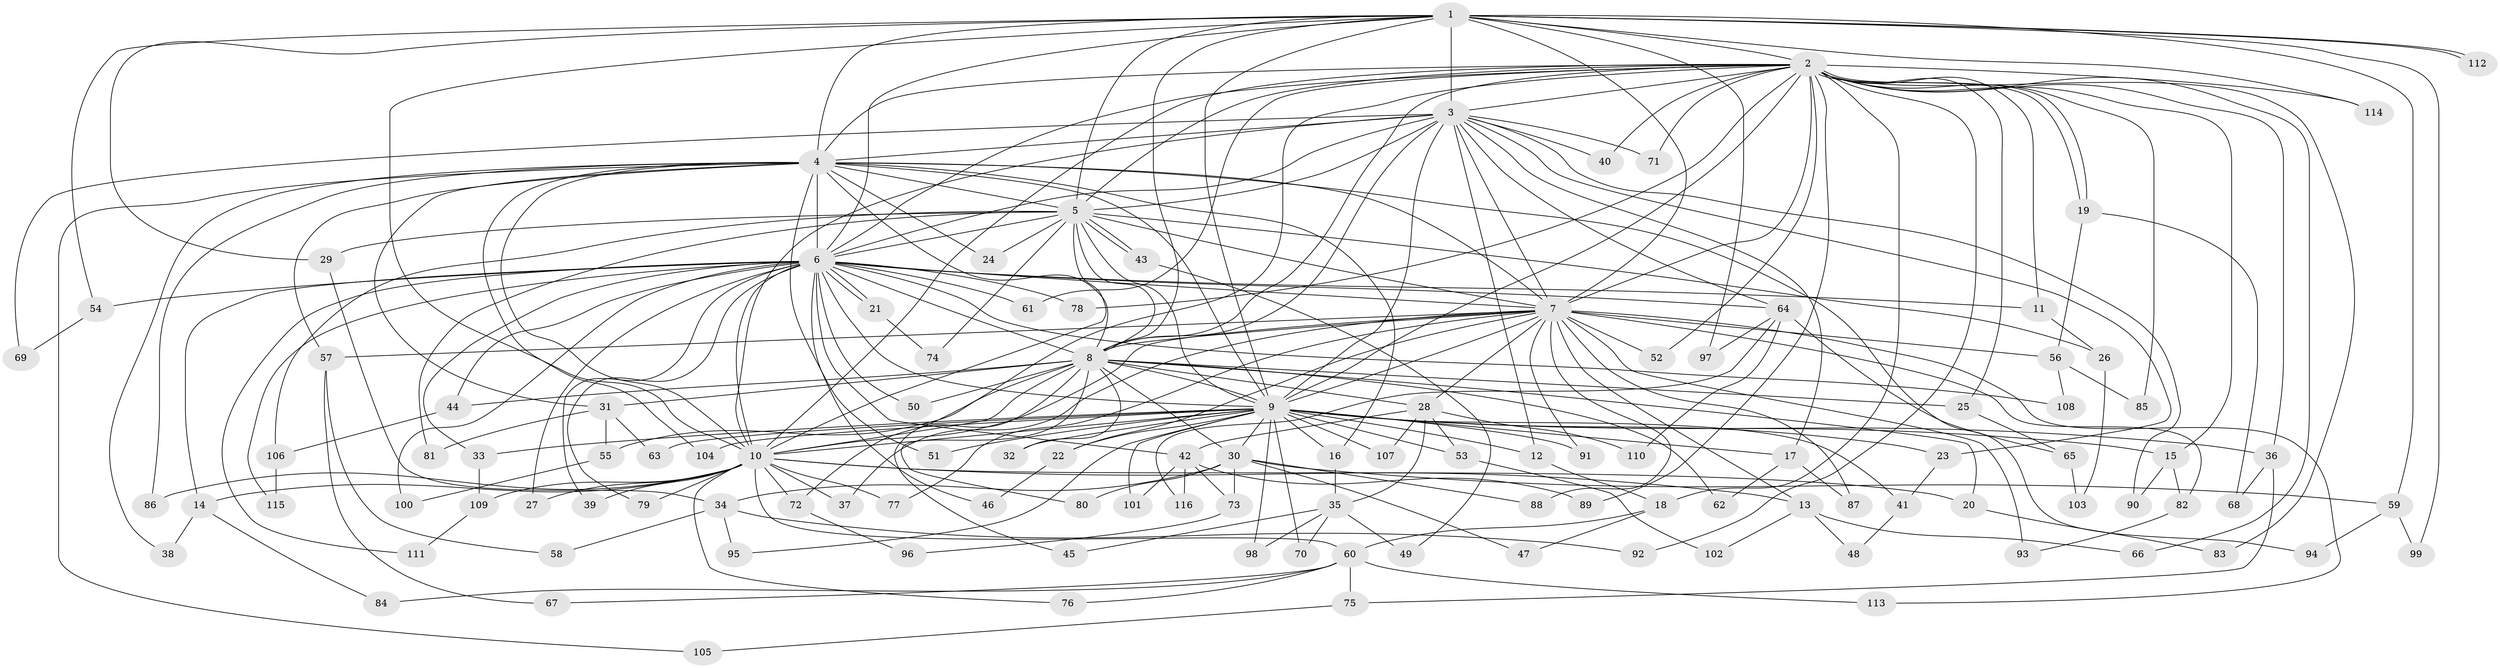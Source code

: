 // coarse degree distribution, {14: 0.011111111111111112, 26: 0.011111111111111112, 31: 0.022222222222222223, 17: 0.011111111111111112, 20: 0.011111111111111112, 18: 0.011111111111111112, 24: 0.011111111111111112, 3: 0.16666666666666666, 4: 0.044444444444444446, 5: 0.03333333333333333, 6: 0.044444444444444446, 1: 0.03333333333333333, 2: 0.5666666666666667, 11: 0.011111111111111112, 7: 0.011111111111111112}
// Generated by graph-tools (version 1.1) at 2025/51/02/27/25 19:51:52]
// undirected, 116 vertices, 257 edges
graph export_dot {
graph [start="1"]
  node [color=gray90,style=filled];
  1;
  2;
  3;
  4;
  5;
  6;
  7;
  8;
  9;
  10;
  11;
  12;
  13;
  14;
  15;
  16;
  17;
  18;
  19;
  20;
  21;
  22;
  23;
  24;
  25;
  26;
  27;
  28;
  29;
  30;
  31;
  32;
  33;
  34;
  35;
  36;
  37;
  38;
  39;
  40;
  41;
  42;
  43;
  44;
  45;
  46;
  47;
  48;
  49;
  50;
  51;
  52;
  53;
  54;
  55;
  56;
  57;
  58;
  59;
  60;
  61;
  62;
  63;
  64;
  65;
  66;
  67;
  68;
  69;
  70;
  71;
  72;
  73;
  74;
  75;
  76;
  77;
  78;
  79;
  80;
  81;
  82;
  83;
  84;
  85;
  86;
  87;
  88;
  89;
  90;
  91;
  92;
  93;
  94;
  95;
  96;
  97;
  98;
  99;
  100;
  101;
  102;
  103;
  104;
  105;
  106;
  107;
  108;
  109;
  110;
  111;
  112;
  113;
  114;
  115;
  116;
  1 -- 2;
  1 -- 3;
  1 -- 4;
  1 -- 5;
  1 -- 6;
  1 -- 7;
  1 -- 8;
  1 -- 9;
  1 -- 10;
  1 -- 29;
  1 -- 54;
  1 -- 59;
  1 -- 97;
  1 -- 99;
  1 -- 112;
  1 -- 112;
  1 -- 114;
  2 -- 3;
  2 -- 4;
  2 -- 5;
  2 -- 6;
  2 -- 7;
  2 -- 8;
  2 -- 9;
  2 -- 10;
  2 -- 11;
  2 -- 15;
  2 -- 18;
  2 -- 19;
  2 -- 19;
  2 -- 25;
  2 -- 36;
  2 -- 40;
  2 -- 52;
  2 -- 61;
  2 -- 66;
  2 -- 71;
  2 -- 72;
  2 -- 78;
  2 -- 83;
  2 -- 85;
  2 -- 89;
  2 -- 92;
  2 -- 114;
  3 -- 4;
  3 -- 5;
  3 -- 6;
  3 -- 7;
  3 -- 8;
  3 -- 9;
  3 -- 10;
  3 -- 12;
  3 -- 17;
  3 -- 23;
  3 -- 40;
  3 -- 64;
  3 -- 69;
  3 -- 71;
  3 -- 90;
  4 -- 5;
  4 -- 6;
  4 -- 7;
  4 -- 8;
  4 -- 9;
  4 -- 10;
  4 -- 16;
  4 -- 24;
  4 -- 31;
  4 -- 38;
  4 -- 51;
  4 -- 57;
  4 -- 86;
  4 -- 94;
  4 -- 104;
  4 -- 105;
  5 -- 6;
  5 -- 7;
  5 -- 8;
  5 -- 9;
  5 -- 10;
  5 -- 24;
  5 -- 26;
  5 -- 29;
  5 -- 43;
  5 -- 43;
  5 -- 74;
  5 -- 81;
  5 -- 106;
  6 -- 7;
  6 -- 8;
  6 -- 9;
  6 -- 10;
  6 -- 11;
  6 -- 14;
  6 -- 21;
  6 -- 21;
  6 -- 27;
  6 -- 33;
  6 -- 39;
  6 -- 42;
  6 -- 44;
  6 -- 46;
  6 -- 50;
  6 -- 54;
  6 -- 61;
  6 -- 64;
  6 -- 78;
  6 -- 79;
  6 -- 100;
  6 -- 108;
  6 -- 111;
  6 -- 115;
  7 -- 8;
  7 -- 9;
  7 -- 10;
  7 -- 13;
  7 -- 22;
  7 -- 28;
  7 -- 37;
  7 -- 52;
  7 -- 56;
  7 -- 57;
  7 -- 77;
  7 -- 82;
  7 -- 87;
  7 -- 88;
  7 -- 91;
  7 -- 93;
  7 -- 113;
  8 -- 9;
  8 -- 10;
  8 -- 20;
  8 -- 25;
  8 -- 28;
  8 -- 30;
  8 -- 31;
  8 -- 32;
  8 -- 44;
  8 -- 45;
  8 -- 50;
  8 -- 55;
  8 -- 62;
  8 -- 80;
  9 -- 10;
  9 -- 12;
  9 -- 15;
  9 -- 16;
  9 -- 17;
  9 -- 22;
  9 -- 23;
  9 -- 30;
  9 -- 32;
  9 -- 33;
  9 -- 36;
  9 -- 41;
  9 -- 51;
  9 -- 53;
  9 -- 63;
  9 -- 70;
  9 -- 91;
  9 -- 95;
  9 -- 98;
  9 -- 101;
  9 -- 104;
  9 -- 107;
  10 -- 13;
  10 -- 14;
  10 -- 20;
  10 -- 27;
  10 -- 37;
  10 -- 39;
  10 -- 60;
  10 -- 72;
  10 -- 76;
  10 -- 77;
  10 -- 79;
  10 -- 86;
  10 -- 109;
  11 -- 26;
  12 -- 18;
  13 -- 48;
  13 -- 66;
  13 -- 102;
  14 -- 38;
  14 -- 84;
  15 -- 82;
  15 -- 90;
  16 -- 35;
  17 -- 62;
  17 -- 87;
  18 -- 47;
  18 -- 60;
  19 -- 56;
  19 -- 68;
  20 -- 83;
  21 -- 74;
  22 -- 46;
  23 -- 41;
  25 -- 65;
  26 -- 103;
  28 -- 35;
  28 -- 42;
  28 -- 53;
  28 -- 107;
  28 -- 110;
  29 -- 34;
  30 -- 34;
  30 -- 47;
  30 -- 59;
  30 -- 73;
  30 -- 80;
  30 -- 88;
  31 -- 55;
  31 -- 63;
  31 -- 81;
  33 -- 109;
  34 -- 58;
  34 -- 92;
  34 -- 95;
  35 -- 45;
  35 -- 49;
  35 -- 70;
  35 -- 98;
  36 -- 68;
  36 -- 75;
  41 -- 48;
  42 -- 73;
  42 -- 89;
  42 -- 101;
  42 -- 116;
  43 -- 49;
  44 -- 106;
  53 -- 102;
  54 -- 69;
  55 -- 100;
  56 -- 85;
  56 -- 108;
  57 -- 58;
  57 -- 67;
  59 -- 94;
  59 -- 99;
  60 -- 67;
  60 -- 75;
  60 -- 76;
  60 -- 84;
  60 -- 113;
  64 -- 65;
  64 -- 97;
  64 -- 110;
  64 -- 116;
  65 -- 103;
  72 -- 96;
  73 -- 96;
  75 -- 105;
  82 -- 93;
  106 -- 115;
  109 -- 111;
}
